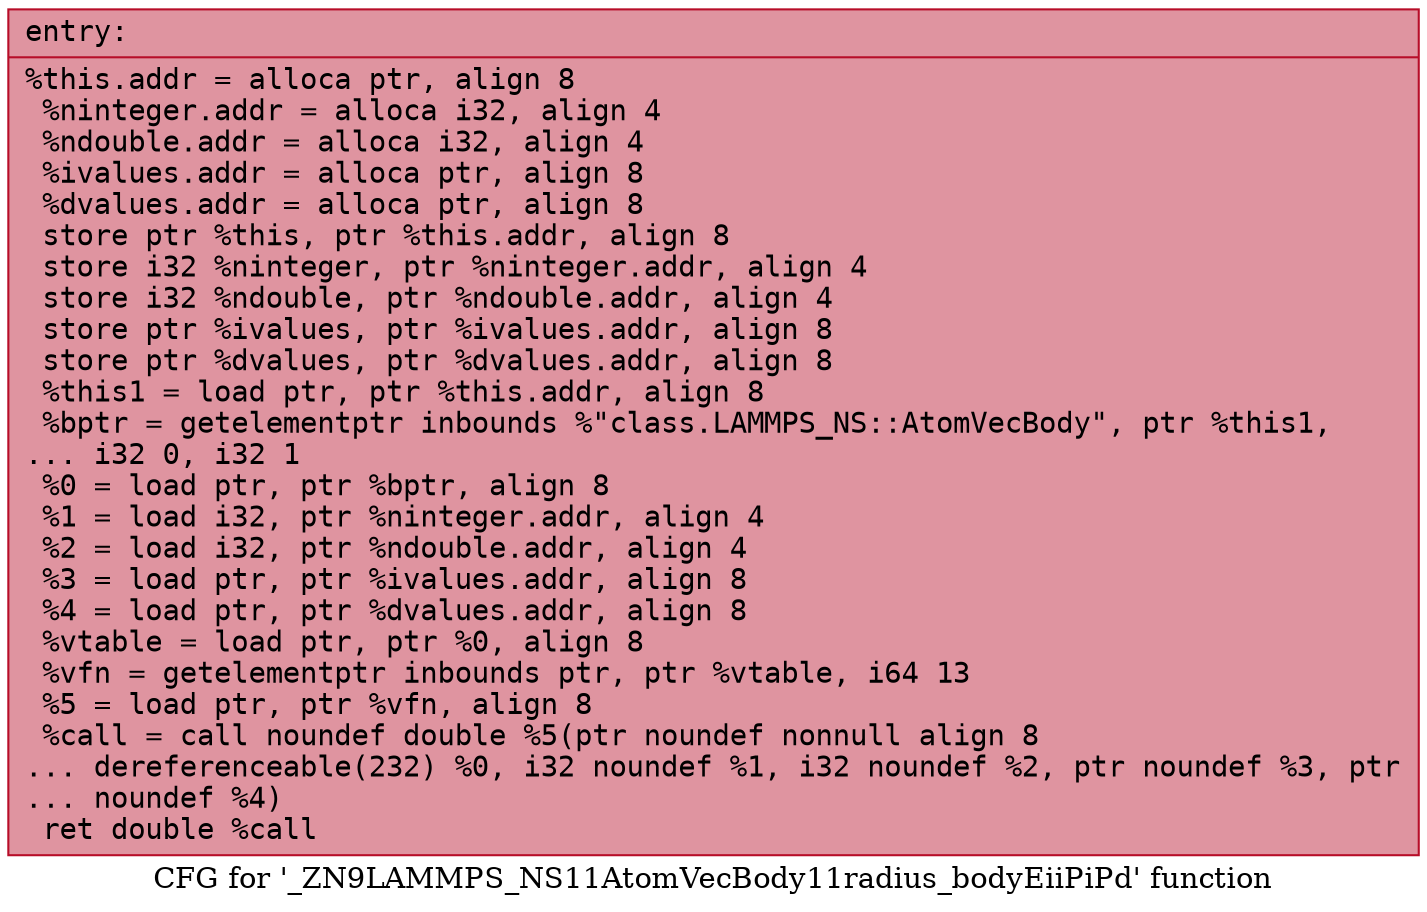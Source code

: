 digraph "CFG for '_ZN9LAMMPS_NS11AtomVecBody11radius_bodyEiiPiPd' function" {
	label="CFG for '_ZN9LAMMPS_NS11AtomVecBody11radius_bodyEiiPiPd' function";

	Node0x564c7b4e3100 [shape=record,color="#b70d28ff", style=filled, fillcolor="#b70d2870" fontname="Courier",label="{entry:\l|  %this.addr = alloca ptr, align 8\l  %ninteger.addr = alloca i32, align 4\l  %ndouble.addr = alloca i32, align 4\l  %ivalues.addr = alloca ptr, align 8\l  %dvalues.addr = alloca ptr, align 8\l  store ptr %this, ptr %this.addr, align 8\l  store i32 %ninteger, ptr %ninteger.addr, align 4\l  store i32 %ndouble, ptr %ndouble.addr, align 4\l  store ptr %ivalues, ptr %ivalues.addr, align 8\l  store ptr %dvalues, ptr %dvalues.addr, align 8\l  %this1 = load ptr, ptr %this.addr, align 8\l  %bptr = getelementptr inbounds %\"class.LAMMPS_NS::AtomVecBody\", ptr %this1,\l... i32 0, i32 1\l  %0 = load ptr, ptr %bptr, align 8\l  %1 = load i32, ptr %ninteger.addr, align 4\l  %2 = load i32, ptr %ndouble.addr, align 4\l  %3 = load ptr, ptr %ivalues.addr, align 8\l  %4 = load ptr, ptr %dvalues.addr, align 8\l  %vtable = load ptr, ptr %0, align 8\l  %vfn = getelementptr inbounds ptr, ptr %vtable, i64 13\l  %5 = load ptr, ptr %vfn, align 8\l  %call = call noundef double %5(ptr noundef nonnull align 8\l... dereferenceable(232) %0, i32 noundef %1, i32 noundef %2, ptr noundef %3, ptr\l... noundef %4)\l  ret double %call\l}"];
}
